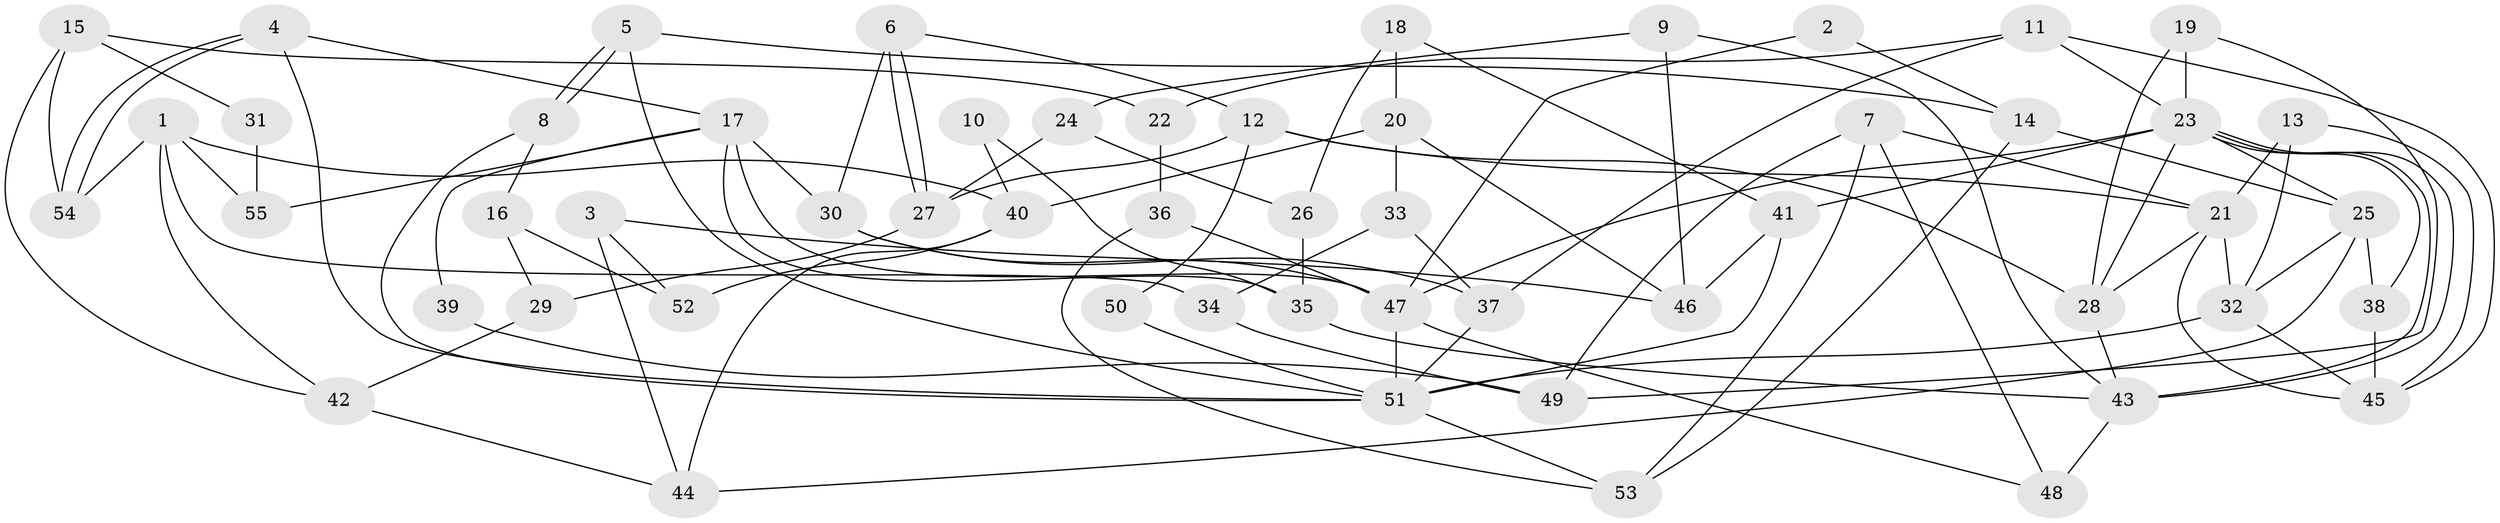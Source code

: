 // Generated by graph-tools (version 1.1) at 2025/26/03/09/25 03:26:12]
// undirected, 55 vertices, 110 edges
graph export_dot {
graph [start="1"]
  node [color=gray90,style=filled];
  1;
  2;
  3;
  4;
  5;
  6;
  7;
  8;
  9;
  10;
  11;
  12;
  13;
  14;
  15;
  16;
  17;
  18;
  19;
  20;
  21;
  22;
  23;
  24;
  25;
  26;
  27;
  28;
  29;
  30;
  31;
  32;
  33;
  34;
  35;
  36;
  37;
  38;
  39;
  40;
  41;
  42;
  43;
  44;
  45;
  46;
  47;
  48;
  49;
  50;
  51;
  52;
  53;
  54;
  55;
  1 -- 42;
  1 -- 40;
  1 -- 34;
  1 -- 54;
  1 -- 55;
  2 -- 14;
  2 -- 47;
  3 -- 46;
  3 -- 52;
  3 -- 44;
  4 -- 54;
  4 -- 54;
  4 -- 17;
  4 -- 51;
  5 -- 51;
  5 -- 8;
  5 -- 8;
  5 -- 14;
  6 -- 27;
  6 -- 27;
  6 -- 12;
  6 -- 30;
  7 -- 48;
  7 -- 53;
  7 -- 21;
  7 -- 49;
  8 -- 51;
  8 -- 16;
  9 -- 43;
  9 -- 46;
  9 -- 24;
  10 -- 40;
  10 -- 35;
  11 -- 45;
  11 -- 23;
  11 -- 22;
  11 -- 37;
  12 -- 21;
  12 -- 28;
  12 -- 27;
  12 -- 50;
  13 -- 21;
  13 -- 32;
  13 -- 45;
  14 -- 25;
  14 -- 53;
  15 -- 54;
  15 -- 22;
  15 -- 31;
  15 -- 42;
  16 -- 29;
  16 -- 52;
  17 -- 47;
  17 -- 30;
  17 -- 35;
  17 -- 39;
  17 -- 55;
  18 -- 41;
  18 -- 26;
  18 -- 20;
  19 -- 23;
  19 -- 28;
  19 -- 49;
  20 -- 33;
  20 -- 40;
  20 -- 46;
  21 -- 32;
  21 -- 28;
  21 -- 45;
  22 -- 36;
  23 -- 43;
  23 -- 43;
  23 -- 38;
  23 -- 25;
  23 -- 28;
  23 -- 41;
  23 -- 47;
  24 -- 27;
  24 -- 26;
  25 -- 32;
  25 -- 38;
  25 -- 44;
  26 -- 35;
  27 -- 29;
  28 -- 43;
  29 -- 42;
  30 -- 37;
  30 -- 47;
  31 -- 55;
  32 -- 45;
  32 -- 51;
  33 -- 37;
  33 -- 34;
  34 -- 49;
  35 -- 43;
  36 -- 47;
  36 -- 53;
  37 -- 51;
  38 -- 45;
  39 -- 49;
  40 -- 44;
  40 -- 52;
  41 -- 51;
  41 -- 46;
  42 -- 44;
  43 -- 48;
  47 -- 48;
  47 -- 51;
  50 -- 51;
  51 -- 53;
}
